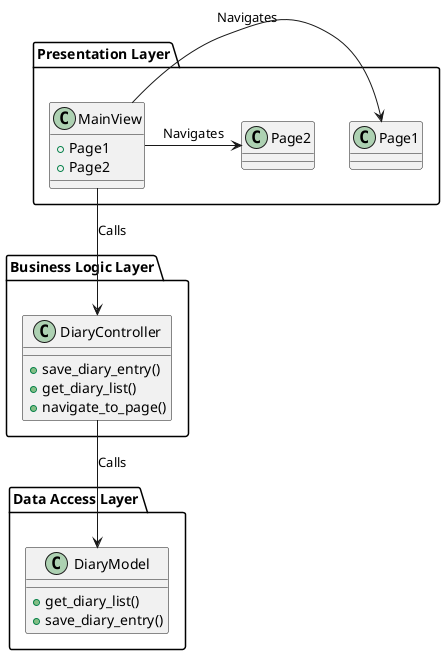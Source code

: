 @startuml name

package "Presentation Layer" {
    class MainView {
        + Page1
        + Page2
    }

    class Page1
    class Page2
}

package "Business Logic Layer" {
    class DiaryController {
        + save_diary_entry()
        + get_diary_list()
        + navigate_to_page()
    }
}

package "Data Access Layer" {
    class DiaryModel {
        + get_diary_list()
        + save_diary_entry()
    }
}

MainView --> DiaryController : "Calls"
DiaryController --> DiaryModel : "Calls"

MainView -> Page1 : "Navigates"
MainView -> Page2 : "Navigates"

@enduml

